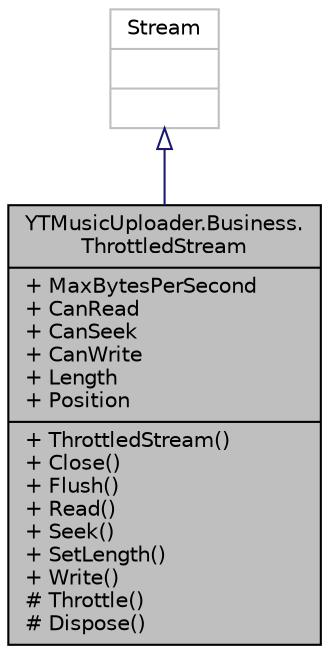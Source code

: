 digraph "YTMusicUploader.Business.ThrottledStream"
{
 // LATEX_PDF_SIZE
  edge [fontname="Helvetica",fontsize="10",labelfontname="Helvetica",labelfontsize="10"];
  node [fontname="Helvetica",fontsize="10",shape=record];
  Node1 [label="{YTMusicUploader.Business.\lThrottledStream\n|+ MaxBytesPerSecond\l+ CanRead\l+ CanSeek\l+ CanWrite\l+ Length\l+ Position\l|+ ThrottledStream()\l+ Close()\l+ Flush()\l+ Read()\l+ Seek()\l+ SetLength()\l+ Write()\l# Throttle()\l# Dispose()\l}",height=0.2,width=0.4,color="black", fillcolor="grey75", style="filled", fontcolor="black",tooltip="Throttle a stream -> Very useful for throttle HttpWebRequest uploads / downloads."];
  Node2 -> Node1 [dir="back",color="midnightblue",fontsize="10",style="solid",arrowtail="onormal",fontname="Helvetica"];
  Node2 [label="{Stream\n||}",height=0.2,width=0.4,color="grey75", fillcolor="white", style="filled",tooltip=" "];
}
